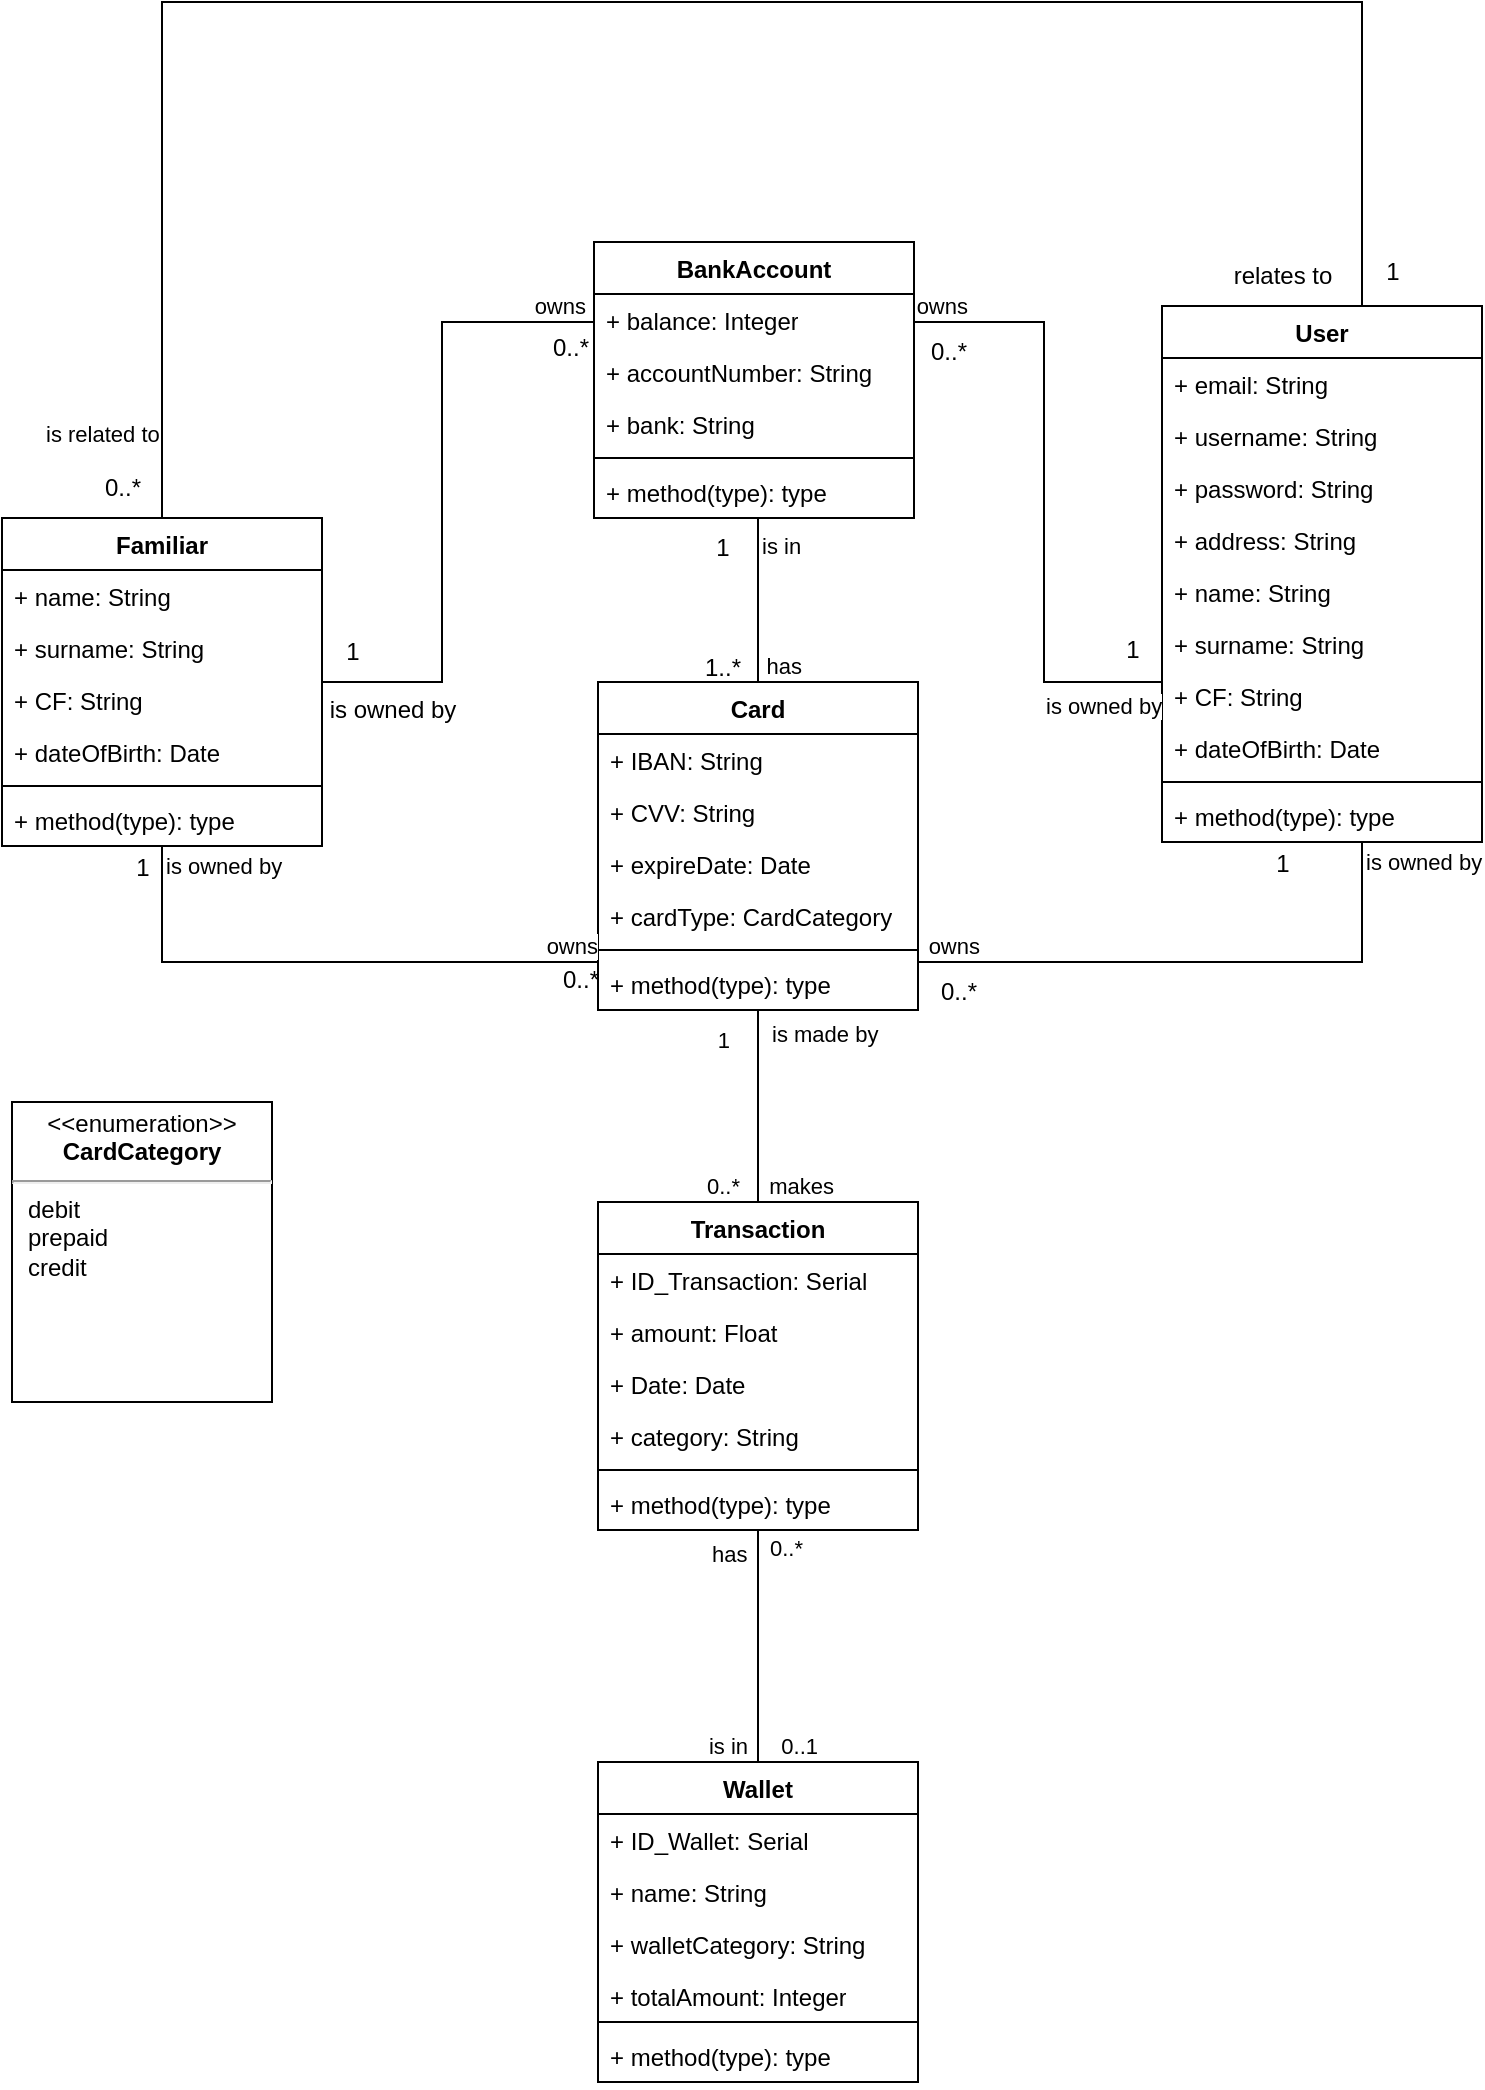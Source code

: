 <mxfile version="21.7.5" type="device">
  <diagram name="Pagina-1" id="V5ksIkCfvQu8_VufCoOh">
    <mxGraphModel dx="848" dy="1169" grid="1" gridSize="10" guides="1" tooltips="1" connect="1" arrows="1" fold="1" page="1" pageScale="1" pageWidth="827" pageHeight="1169" math="0" shadow="0">
      <root>
        <mxCell id="0" />
        <mxCell id="1" parent="0" />
        <mxCell id="AAI7ieODE616iLDU9Tso-13" value="Card" style="swimlane;fontStyle=1;align=center;verticalAlign=top;childLayout=stackLayout;horizontal=1;startSize=26;horizontalStack=0;resizeParent=1;resizeParentMax=0;resizeLast=0;collapsible=1;marginBottom=0;whiteSpace=wrap;html=1;" parent="1" vertex="1">
          <mxGeometry x="328" y="430.01" width="160" height="164" as="geometry">
            <mxRectangle x="334" y="480" width="70" height="30" as="alternateBounds" />
          </mxGeometry>
        </mxCell>
        <mxCell id="AAI7ieODE616iLDU9Tso-15" value="+ IBAN: String" style="text;strokeColor=none;fillColor=none;align=left;verticalAlign=top;spacingLeft=4;spacingRight=4;overflow=hidden;rotatable=0;points=[[0,0.5],[1,0.5]];portConstraint=eastwest;whiteSpace=wrap;html=1;" parent="AAI7ieODE616iLDU9Tso-13" vertex="1">
          <mxGeometry y="26" width="160" height="26" as="geometry" />
        </mxCell>
        <mxCell id="AAI7ieODE616iLDU9Tso-20" value="+ CVV: String" style="text;strokeColor=none;fillColor=none;align=left;verticalAlign=top;spacingLeft=4;spacingRight=4;overflow=hidden;rotatable=0;points=[[0,0.5],[1,0.5]];portConstraint=eastwest;whiteSpace=wrap;html=1;" parent="AAI7ieODE616iLDU9Tso-13" vertex="1">
          <mxGeometry y="52" width="160" height="26" as="geometry" />
        </mxCell>
        <mxCell id="AAI7ieODE616iLDU9Tso-21" value="+ expireDate: Date" style="text;strokeColor=none;fillColor=none;align=left;verticalAlign=top;spacingLeft=4;spacingRight=4;overflow=hidden;rotatable=0;points=[[0,0.5],[1,0.5]];portConstraint=eastwest;whiteSpace=wrap;html=1;" parent="AAI7ieODE616iLDU9Tso-13" vertex="1">
          <mxGeometry y="78" width="160" height="26" as="geometry" />
        </mxCell>
        <mxCell id="EGEKE53pseGuUhWctbH0-3" value="+ cardType: CardCategory" style="text;strokeColor=none;fillColor=none;align=left;verticalAlign=top;spacingLeft=4;spacingRight=4;overflow=hidden;rotatable=0;points=[[0,0.5],[1,0.5]];portConstraint=eastwest;whiteSpace=wrap;html=1;" parent="AAI7ieODE616iLDU9Tso-13" vertex="1">
          <mxGeometry y="104" width="160" height="26" as="geometry" />
        </mxCell>
        <mxCell id="AAI7ieODE616iLDU9Tso-17" value="" style="line;strokeWidth=1;fillColor=none;align=left;verticalAlign=middle;spacingTop=-1;spacingLeft=3;spacingRight=3;rotatable=0;labelPosition=right;points=[];portConstraint=eastwest;strokeColor=inherit;" parent="AAI7ieODE616iLDU9Tso-13" vertex="1">
          <mxGeometry y="130" width="160" height="8" as="geometry" />
        </mxCell>
        <mxCell id="AAI7ieODE616iLDU9Tso-18" value="+ method(type): type" style="text;strokeColor=none;fillColor=none;align=left;verticalAlign=top;spacingLeft=4;spacingRight=4;overflow=hidden;rotatable=0;points=[[0,0.5],[1,0.5]];portConstraint=eastwest;whiteSpace=wrap;html=1;" parent="AAI7ieODE616iLDU9Tso-13" vertex="1">
          <mxGeometry y="138" width="160" height="26" as="geometry" />
        </mxCell>
        <mxCell id="AAI7ieODE616iLDU9Tso-22" value="Wallet" style="swimlane;fontStyle=1;align=center;verticalAlign=top;childLayout=stackLayout;horizontal=1;startSize=26;horizontalStack=0;resizeParent=1;resizeParentMax=0;resizeLast=0;collapsible=1;marginBottom=0;whiteSpace=wrap;html=1;" parent="1" vertex="1">
          <mxGeometry x="328" y="970.0" width="160" height="160" as="geometry" />
        </mxCell>
        <mxCell id="AAI7ieODE616iLDU9Tso-23" value="+ ID_Wallet: Serial" style="text;strokeColor=none;fillColor=none;align=left;verticalAlign=top;spacingLeft=4;spacingRight=4;overflow=hidden;rotatable=0;points=[[0,0.5],[1,0.5]];portConstraint=eastwest;whiteSpace=wrap;html=1;" parent="AAI7ieODE616iLDU9Tso-22" vertex="1">
          <mxGeometry y="26" width="160" height="26" as="geometry" />
        </mxCell>
        <mxCell id="kBO4bU-OnewzTs1eCNF8-2" value="+ name: String" style="text;strokeColor=none;fillColor=none;align=left;verticalAlign=top;spacingLeft=4;spacingRight=4;overflow=hidden;rotatable=0;points=[[0,0.5],[1,0.5]];portConstraint=eastwest;whiteSpace=wrap;html=1;" parent="AAI7ieODE616iLDU9Tso-22" vertex="1">
          <mxGeometry y="52" width="160" height="26" as="geometry" />
        </mxCell>
        <mxCell id="AAI7ieODE616iLDU9Tso-24" value="+ walletCategory: String" style="text;strokeColor=none;fillColor=none;align=left;verticalAlign=top;spacingLeft=4;spacingRight=4;overflow=hidden;rotatable=0;points=[[0,0.5],[1,0.5]];portConstraint=eastwest;whiteSpace=wrap;html=1;" parent="AAI7ieODE616iLDU9Tso-22" vertex="1">
          <mxGeometry y="78" width="160" height="26" as="geometry" />
        </mxCell>
        <mxCell id="AAI7ieODE616iLDU9Tso-25" value="+ totalAmount: Integer" style="text;strokeColor=none;fillColor=none;align=left;verticalAlign=top;spacingLeft=4;spacingRight=4;overflow=hidden;rotatable=0;points=[[0,0.5],[1,0.5]];portConstraint=eastwest;whiteSpace=wrap;html=1;" parent="AAI7ieODE616iLDU9Tso-22" vertex="1">
          <mxGeometry y="104" width="160" height="22" as="geometry" />
        </mxCell>
        <mxCell id="AAI7ieODE616iLDU9Tso-28" value="" style="line;strokeWidth=1;fillColor=none;align=left;verticalAlign=middle;spacingTop=-1;spacingLeft=3;spacingRight=3;rotatable=0;labelPosition=right;points=[];portConstraint=eastwest;strokeColor=inherit;" parent="AAI7ieODE616iLDU9Tso-22" vertex="1">
          <mxGeometry y="126" width="160" height="8" as="geometry" />
        </mxCell>
        <mxCell id="AAI7ieODE616iLDU9Tso-29" value="+ method(type): type" style="text;strokeColor=none;fillColor=none;align=left;verticalAlign=top;spacingLeft=4;spacingRight=4;overflow=hidden;rotatable=0;points=[[0,0.5],[1,0.5]];portConstraint=eastwest;whiteSpace=wrap;html=1;" parent="AAI7ieODE616iLDU9Tso-22" vertex="1">
          <mxGeometry y="134" width="160" height="26" as="geometry" />
        </mxCell>
        <mxCell id="RBvPQlMyHcQg-AkLouZK-31" value="Transaction" style="swimlane;fontStyle=1;align=center;verticalAlign=top;childLayout=stackLayout;horizontal=1;startSize=26;horizontalStack=0;resizeParent=1;resizeParentMax=0;resizeLast=0;collapsible=1;marginBottom=0;whiteSpace=wrap;html=1;" parent="1" vertex="1">
          <mxGeometry x="328" y="690" width="160" height="164" as="geometry">
            <mxRectangle x="334" y="480" width="70" height="30" as="alternateBounds" />
          </mxGeometry>
        </mxCell>
        <mxCell id="RBvPQlMyHcQg-AkLouZK-32" value="+ ID_Transaction: Serial" style="text;strokeColor=none;fillColor=none;align=left;verticalAlign=top;spacingLeft=4;spacingRight=4;overflow=hidden;rotatable=0;points=[[0,0.5],[1,0.5]];portConstraint=eastwest;whiteSpace=wrap;html=1;" parent="RBvPQlMyHcQg-AkLouZK-31" vertex="1">
          <mxGeometry y="26" width="160" height="26" as="geometry" />
        </mxCell>
        <mxCell id="kBO4bU-OnewzTs1eCNF8-1" value="+ amount: Float" style="text;strokeColor=none;fillColor=none;align=left;verticalAlign=top;spacingLeft=4;spacingRight=4;overflow=hidden;rotatable=0;points=[[0,0.5],[1,0.5]];portConstraint=eastwest;whiteSpace=wrap;html=1;" parent="RBvPQlMyHcQg-AkLouZK-31" vertex="1">
          <mxGeometry y="52" width="160" height="26" as="geometry" />
        </mxCell>
        <mxCell id="RBvPQlMyHcQg-AkLouZK-33" value="+ Date: Date" style="text;strokeColor=none;fillColor=none;align=left;verticalAlign=top;spacingLeft=4;spacingRight=4;overflow=hidden;rotatable=0;points=[[0,0.5],[1,0.5]];portConstraint=eastwest;whiteSpace=wrap;html=1;" parent="RBvPQlMyHcQg-AkLouZK-31" vertex="1">
          <mxGeometry y="78" width="160" height="26" as="geometry" />
        </mxCell>
        <mxCell id="0wrzQk6284Li0RvRmJyz-1" value="+ category: String" style="text;strokeColor=none;fillColor=none;align=left;verticalAlign=top;spacingLeft=4;spacingRight=4;overflow=hidden;rotatable=0;points=[[0,0.5],[1,0.5]];portConstraint=eastwest;whiteSpace=wrap;html=1;" parent="RBvPQlMyHcQg-AkLouZK-31" vertex="1">
          <mxGeometry y="104" width="160" height="26" as="geometry" />
        </mxCell>
        <mxCell id="RBvPQlMyHcQg-AkLouZK-37" value="" style="line;strokeWidth=1;fillColor=none;align=left;verticalAlign=middle;spacingTop=-1;spacingLeft=3;spacingRight=3;rotatable=0;labelPosition=right;points=[];portConstraint=eastwest;strokeColor=inherit;" parent="RBvPQlMyHcQg-AkLouZK-31" vertex="1">
          <mxGeometry y="130" width="160" height="8" as="geometry" />
        </mxCell>
        <mxCell id="RBvPQlMyHcQg-AkLouZK-38" value="+ method(type): type" style="text;strokeColor=none;fillColor=none;align=left;verticalAlign=top;spacingLeft=4;spacingRight=4;overflow=hidden;rotatable=0;points=[[0,0.5],[1,0.5]];portConstraint=eastwest;whiteSpace=wrap;html=1;" parent="RBvPQlMyHcQg-AkLouZK-31" vertex="1">
          <mxGeometry y="138" width="160" height="26" as="geometry" />
        </mxCell>
        <mxCell id="b4oZFLutdMUwWJEWLN6i-5" value="" style="endArrow=none;html=1;edgeStyle=orthogonalEdgeStyle;rounded=0;" parent="1" source="AAI7ieODE616iLDU9Tso-13" target="RBvPQlMyHcQg-AkLouZK-31" edge="1">
          <mxGeometry relative="1" as="geometry">
            <mxPoint x="409" y="650" as="sourcePoint" />
            <mxPoint x="559" y="468.5" as="targetPoint" />
            <Array as="points" />
          </mxGeometry>
        </mxCell>
        <mxCell id="b4oZFLutdMUwWJEWLN6i-6" value="is made by" style="edgeLabel;resizable=0;html=1;align=left;verticalAlign=bottom;" parent="b4oZFLutdMUwWJEWLN6i-5" connectable="0" vertex="1">
          <mxGeometry x="-1" relative="1" as="geometry">
            <mxPoint x="5" y="20" as="offset" />
          </mxGeometry>
        </mxCell>
        <mxCell id="b4oZFLutdMUwWJEWLN6i-7" value="makes" style="edgeLabel;resizable=0;html=1;align=right;verticalAlign=bottom;" parent="b4oZFLutdMUwWJEWLN6i-5" connectable="0" vertex="1">
          <mxGeometry x="1" relative="1" as="geometry">
            <mxPoint x="38" as="offset" />
          </mxGeometry>
        </mxCell>
        <mxCell id="b4oZFLutdMUwWJEWLN6i-8" value="" style="endArrow=none;html=1;edgeStyle=orthogonalEdgeStyle;rounded=0;" parent="1" source="RBvPQlMyHcQg-AkLouZK-31" target="AAI7ieODE616iLDU9Tso-22" edge="1">
          <mxGeometry relative="1" as="geometry">
            <mxPoint x="229.5" y="850.0" as="sourcePoint" />
            <mxPoint x="360.5" y="850.0" as="targetPoint" />
          </mxGeometry>
        </mxCell>
        <mxCell id="b4oZFLutdMUwWJEWLN6i-9" value="has" style="edgeLabel;resizable=0;html=1;align=left;verticalAlign=bottom;" parent="b4oZFLutdMUwWJEWLN6i-8" connectable="0" vertex="1">
          <mxGeometry x="-1" relative="1" as="geometry">
            <mxPoint x="-25" y="20" as="offset" />
          </mxGeometry>
        </mxCell>
        <mxCell id="b4oZFLutdMUwWJEWLN6i-10" value="is in" style="edgeLabel;resizable=0;html=1;align=right;verticalAlign=bottom;" parent="b4oZFLutdMUwWJEWLN6i-8" connectable="0" vertex="1">
          <mxGeometry x="1" relative="1" as="geometry">
            <mxPoint x="-5" as="offset" />
          </mxGeometry>
        </mxCell>
        <mxCell id="b4oZFLutdMUwWJEWLN6i-23" value="0..*" style="edgeLabel;resizable=0;html=1;align=right;verticalAlign=bottom;" parent="1" connectable="0" vertex="1">
          <mxGeometry x="399.0" y="690" as="geometry" />
        </mxCell>
        <mxCell id="b4oZFLutdMUwWJEWLN6i-24" value="1" style="edgeLabel;resizable=0;html=1;align=right;verticalAlign=bottom;" parent="1" connectable="0" vertex="1">
          <mxGeometry x="399.0" y="610" as="geometry">
            <mxPoint x="-5" y="7" as="offset" />
          </mxGeometry>
        </mxCell>
        <mxCell id="b4oZFLutdMUwWJEWLN6i-25" value="0..1" style="edgeLabel;resizable=0;html=1;align=right;verticalAlign=bottom;" parent="1" connectable="0" vertex="1">
          <mxGeometry x="438.5" y="970.0" as="geometry" />
        </mxCell>
        <mxCell id="b4oZFLutdMUwWJEWLN6i-26" value="0..*" style="edgeLabel;resizable=0;html=1;align=left;verticalAlign=bottom;" parent="1" connectable="0" vertex="1">
          <mxGeometry x="411.5" y="871.5" as="geometry" />
        </mxCell>
        <mxCell id="EGEKE53pseGuUhWctbH0-4" value="&lt;p style=&quot;margin:0px;margin-top:4px;text-align:center;&quot;&gt;&amp;lt;&amp;lt;enumeration&amp;gt;&amp;gt;&lt;br&gt;&lt;b&gt;CardCategory&lt;/b&gt;&lt;/p&gt;&lt;hr&gt;&lt;p style=&quot;margin:0px;margin-left:8px;text-align:left;&quot;&gt;debit&lt;/p&gt;&lt;p style=&quot;margin:0px;margin-left:8px;text-align:left;&quot;&gt;prepaid&lt;/p&gt;&lt;p style=&quot;margin:0px;margin-left:8px;text-align:left;&quot;&gt;credit&lt;/p&gt;&lt;p style=&quot;margin:0px;margin-left:8px;text-align:left;&quot;&gt;&lt;br&gt;&lt;/p&gt;" style="shape=rect;html=1;overflow=fill;whiteSpace=wrap;" parent="1" vertex="1">
          <mxGeometry x="35" y="640" width="130" height="150" as="geometry" />
        </mxCell>
        <mxCell id="33SEwPihW6J2Dh9Cqzwo-4" value="BankAccount" style="swimlane;fontStyle=1;align=center;verticalAlign=top;childLayout=stackLayout;horizontal=1;startSize=26;horizontalStack=0;resizeParent=1;resizeParentMax=0;resizeLast=0;collapsible=1;marginBottom=0;whiteSpace=wrap;html=1;" vertex="1" parent="1">
          <mxGeometry x="326" y="210" width="160" height="138" as="geometry">
            <mxRectangle x="334" y="480" width="70" height="30" as="alternateBounds" />
          </mxGeometry>
        </mxCell>
        <mxCell id="33SEwPihW6J2Dh9Cqzwo-5" value="+ balance: Integer" style="text;strokeColor=none;fillColor=none;align=left;verticalAlign=top;spacingLeft=4;spacingRight=4;overflow=hidden;rotatable=0;points=[[0,0.5],[1,0.5]];portConstraint=eastwest;whiteSpace=wrap;html=1;" vertex="1" parent="33SEwPihW6J2Dh9Cqzwo-4">
          <mxGeometry y="26" width="160" height="26" as="geometry" />
        </mxCell>
        <mxCell id="33SEwPihW6J2Dh9Cqzwo-6" value="+ accountNumber: String" style="text;strokeColor=none;fillColor=none;align=left;verticalAlign=top;spacingLeft=4;spacingRight=4;overflow=hidden;rotatable=0;points=[[0,0.5],[1,0.5]];portConstraint=eastwest;whiteSpace=wrap;html=1;" vertex="1" parent="33SEwPihW6J2Dh9Cqzwo-4">
          <mxGeometry y="52" width="160" height="26" as="geometry" />
        </mxCell>
        <mxCell id="33SEwPihW6J2Dh9Cqzwo-7" value="+ bank: String" style="text;strokeColor=none;fillColor=none;align=left;verticalAlign=top;spacingLeft=4;spacingRight=4;overflow=hidden;rotatable=0;points=[[0,0.5],[1,0.5]];portConstraint=eastwest;whiteSpace=wrap;html=1;" vertex="1" parent="33SEwPihW6J2Dh9Cqzwo-4">
          <mxGeometry y="78" width="160" height="26" as="geometry" />
        </mxCell>
        <mxCell id="33SEwPihW6J2Dh9Cqzwo-8" value="" style="line;strokeWidth=1;fillColor=none;align=left;verticalAlign=middle;spacingTop=-1;spacingLeft=3;spacingRight=3;rotatable=0;labelPosition=right;points=[];portConstraint=eastwest;strokeColor=inherit;" vertex="1" parent="33SEwPihW6J2Dh9Cqzwo-4">
          <mxGeometry y="104" width="160" height="8" as="geometry" />
        </mxCell>
        <mxCell id="33SEwPihW6J2Dh9Cqzwo-9" value="+ method(type): type" style="text;strokeColor=none;fillColor=none;align=left;verticalAlign=top;spacingLeft=4;spacingRight=4;overflow=hidden;rotatable=0;points=[[0,0.5],[1,0.5]];portConstraint=eastwest;whiteSpace=wrap;html=1;" vertex="1" parent="33SEwPihW6J2Dh9Cqzwo-4">
          <mxGeometry y="112" width="160" height="26" as="geometry" />
        </mxCell>
        <mxCell id="33SEwPihW6J2Dh9Cqzwo-23" value="User" style="swimlane;fontStyle=1;align=center;verticalAlign=top;childLayout=stackLayout;horizontal=1;startSize=26;horizontalStack=0;resizeParent=1;resizeParentMax=0;resizeLast=0;collapsible=1;marginBottom=0;whiteSpace=wrap;html=1;" vertex="1" parent="1">
          <mxGeometry x="610" y="242" width="160" height="268" as="geometry" />
        </mxCell>
        <mxCell id="33SEwPihW6J2Dh9Cqzwo-24" value="+ email: String" style="text;strokeColor=none;fillColor=none;align=left;verticalAlign=top;spacingLeft=4;spacingRight=4;overflow=hidden;rotatable=0;points=[[0,0.5],[1,0.5]];portConstraint=eastwest;whiteSpace=wrap;html=1;" vertex="1" parent="33SEwPihW6J2Dh9Cqzwo-23">
          <mxGeometry y="26" width="160" height="26" as="geometry" />
        </mxCell>
        <mxCell id="33SEwPihW6J2Dh9Cqzwo-25" value="+ username: String" style="text;strokeColor=none;fillColor=none;align=left;verticalAlign=top;spacingLeft=4;spacingRight=4;overflow=hidden;rotatable=0;points=[[0,0.5],[1,0.5]];portConstraint=eastwest;whiteSpace=wrap;html=1;" vertex="1" parent="33SEwPihW6J2Dh9Cqzwo-23">
          <mxGeometry y="52" width="160" height="26" as="geometry" />
        </mxCell>
        <mxCell id="33SEwPihW6J2Dh9Cqzwo-40" value="+ password: String" style="text;strokeColor=none;fillColor=none;align=left;verticalAlign=top;spacingLeft=4;spacingRight=4;overflow=hidden;rotatable=0;points=[[0,0.5],[1,0.5]];portConstraint=eastwest;whiteSpace=wrap;html=1;" vertex="1" parent="33SEwPihW6J2Dh9Cqzwo-23">
          <mxGeometry y="78" width="160" height="26" as="geometry" />
        </mxCell>
        <mxCell id="33SEwPihW6J2Dh9Cqzwo-27" value="+ address: String" style="text;strokeColor=none;fillColor=none;align=left;verticalAlign=top;spacingLeft=4;spacingRight=4;overflow=hidden;rotatable=0;points=[[0,0.5],[1,0.5]];portConstraint=eastwest;whiteSpace=wrap;html=1;" vertex="1" parent="33SEwPihW6J2Dh9Cqzwo-23">
          <mxGeometry y="104" width="160" height="26" as="geometry" />
        </mxCell>
        <mxCell id="33SEwPihW6J2Dh9Cqzwo-33" value="+ name: String" style="text;strokeColor=none;fillColor=none;align=left;verticalAlign=top;spacingLeft=4;spacingRight=4;overflow=hidden;rotatable=0;points=[[0,0.5],[1,0.5]];portConstraint=eastwest;whiteSpace=wrap;html=1;" vertex="1" parent="33SEwPihW6J2Dh9Cqzwo-23">
          <mxGeometry y="130" width="160" height="26" as="geometry" />
        </mxCell>
        <mxCell id="33SEwPihW6J2Dh9Cqzwo-34" value="+ surname: String" style="text;strokeColor=none;fillColor=none;align=left;verticalAlign=top;spacingLeft=4;spacingRight=4;overflow=hidden;rotatable=0;points=[[0,0.5],[1,0.5]];portConstraint=eastwest;whiteSpace=wrap;html=1;" vertex="1" parent="33SEwPihW6J2Dh9Cqzwo-23">
          <mxGeometry y="156" width="160" height="26" as="geometry" />
        </mxCell>
        <mxCell id="33SEwPihW6J2Dh9Cqzwo-35" value="+ CF: String" style="text;strokeColor=none;fillColor=none;align=left;verticalAlign=top;spacingLeft=4;spacingRight=4;overflow=hidden;rotatable=0;points=[[0,0.5],[1,0.5]];portConstraint=eastwest;whiteSpace=wrap;html=1;" vertex="1" parent="33SEwPihW6J2Dh9Cqzwo-23">
          <mxGeometry y="182" width="160" height="26" as="geometry" />
        </mxCell>
        <mxCell id="33SEwPihW6J2Dh9Cqzwo-36" value="+ dateOfBirth: Date" style="text;strokeColor=none;fillColor=none;align=left;verticalAlign=top;spacingLeft=4;spacingRight=4;overflow=hidden;rotatable=0;points=[[0,0.5],[1,0.5]];portConstraint=eastwest;whiteSpace=wrap;html=1;" vertex="1" parent="33SEwPihW6J2Dh9Cqzwo-23">
          <mxGeometry y="208" width="160" height="26" as="geometry" />
        </mxCell>
        <mxCell id="33SEwPihW6J2Dh9Cqzwo-28" value="" style="line;strokeWidth=1;fillColor=none;align=left;verticalAlign=middle;spacingTop=-1;spacingLeft=3;spacingRight=3;rotatable=0;labelPosition=right;points=[];portConstraint=eastwest;strokeColor=inherit;" vertex="1" parent="33SEwPihW6J2Dh9Cqzwo-23">
          <mxGeometry y="234" width="160" height="8" as="geometry" />
        </mxCell>
        <mxCell id="33SEwPihW6J2Dh9Cqzwo-29" value="+ method(type): type" style="text;strokeColor=none;fillColor=none;align=left;verticalAlign=top;spacingLeft=4;spacingRight=4;overflow=hidden;rotatable=0;points=[[0,0.5],[1,0.5]];portConstraint=eastwest;whiteSpace=wrap;html=1;" vertex="1" parent="33SEwPihW6J2Dh9Cqzwo-23">
          <mxGeometry y="242" width="160" height="26" as="geometry" />
        </mxCell>
        <mxCell id="33SEwPihW6J2Dh9Cqzwo-30" value="Familiar" style="swimlane;fontStyle=1;align=center;verticalAlign=top;childLayout=stackLayout;horizontal=1;startSize=26;horizontalStack=0;resizeParent=1;resizeParentMax=0;resizeLast=0;collapsible=1;marginBottom=0;whiteSpace=wrap;html=1;" vertex="1" parent="1">
          <mxGeometry x="30" y="348" width="160" height="164" as="geometry" />
        </mxCell>
        <mxCell id="33SEwPihW6J2Dh9Cqzwo-26" value="+ name: String" style="text;strokeColor=none;fillColor=none;align=left;verticalAlign=top;spacingLeft=4;spacingRight=4;overflow=hidden;rotatable=0;points=[[0,0.5],[1,0.5]];portConstraint=eastwest;whiteSpace=wrap;html=1;" vertex="1" parent="33SEwPihW6J2Dh9Cqzwo-30">
          <mxGeometry y="26" width="160" height="26" as="geometry" />
        </mxCell>
        <mxCell id="33SEwPihW6J2Dh9Cqzwo-45" value="+ surname: String" style="text;strokeColor=none;fillColor=none;align=left;verticalAlign=top;spacingLeft=4;spacingRight=4;overflow=hidden;rotatable=0;points=[[0,0.5],[1,0.5]];portConstraint=eastwest;whiteSpace=wrap;html=1;" vertex="1" parent="33SEwPihW6J2Dh9Cqzwo-30">
          <mxGeometry y="52" width="160" height="26" as="geometry" />
        </mxCell>
        <mxCell id="33SEwPihW6J2Dh9Cqzwo-44" value="+ CF: String" style="text;strokeColor=none;fillColor=none;align=left;verticalAlign=top;spacingLeft=4;spacingRight=4;overflow=hidden;rotatable=0;points=[[0,0.5],[1,0.5]];portConstraint=eastwest;whiteSpace=wrap;html=1;" vertex="1" parent="33SEwPihW6J2Dh9Cqzwo-30">
          <mxGeometry y="78" width="160" height="26" as="geometry" />
        </mxCell>
        <mxCell id="33SEwPihW6J2Dh9Cqzwo-41" value="+ dateOfBirth: Date" style="text;strokeColor=none;fillColor=none;align=left;verticalAlign=top;spacingLeft=4;spacingRight=4;overflow=hidden;rotatable=0;points=[[0,0.5],[1,0.5]];portConstraint=eastwest;whiteSpace=wrap;html=1;" vertex="1" parent="33SEwPihW6J2Dh9Cqzwo-30">
          <mxGeometry y="104" width="160" height="26" as="geometry" />
        </mxCell>
        <mxCell id="33SEwPihW6J2Dh9Cqzwo-31" value="" style="line;strokeWidth=1;fillColor=none;align=left;verticalAlign=middle;spacingTop=-1;spacingLeft=3;spacingRight=3;rotatable=0;labelPosition=right;points=[];portConstraint=eastwest;strokeColor=inherit;" vertex="1" parent="33SEwPihW6J2Dh9Cqzwo-30">
          <mxGeometry y="130" width="160" height="8" as="geometry" />
        </mxCell>
        <mxCell id="33SEwPihW6J2Dh9Cqzwo-32" value="+ method(type): type" style="text;strokeColor=none;fillColor=none;align=left;verticalAlign=top;spacingLeft=4;spacingRight=4;overflow=hidden;rotatable=0;points=[[0,0.5],[1,0.5]];portConstraint=eastwest;whiteSpace=wrap;html=1;" vertex="1" parent="33SEwPihW6J2Dh9Cqzwo-30">
          <mxGeometry y="138" width="160" height="26" as="geometry" />
        </mxCell>
        <mxCell id="33SEwPihW6J2Dh9Cqzwo-46" value="" style="endArrow=none;html=1;edgeStyle=orthogonalEdgeStyle;rounded=0;" edge="1" parent="1" source="33SEwPihW6J2Dh9Cqzwo-30" target="33SEwPihW6J2Dh9Cqzwo-23">
          <mxGeometry relative="1" as="geometry">
            <mxPoint x="330" y="480" as="sourcePoint" />
            <mxPoint x="680" y="100" as="targetPoint" />
            <Array as="points">
              <mxPoint x="110" y="90" />
              <mxPoint x="710" y="90" />
            </Array>
          </mxGeometry>
        </mxCell>
        <mxCell id="33SEwPihW6J2Dh9Cqzwo-47" value="is related to" style="edgeLabel;resizable=0;html=1;align=left;verticalAlign=bottom;" connectable="0" vertex="1" parent="33SEwPihW6J2Dh9Cqzwo-46">
          <mxGeometry x="-1" relative="1" as="geometry">
            <mxPoint x="-60" y="-34" as="offset" />
          </mxGeometry>
        </mxCell>
        <mxCell id="33SEwPihW6J2Dh9Cqzwo-49" value="0..*" style="text;html=1;align=center;verticalAlign=middle;resizable=0;points=[];autosize=1;strokeColor=none;fillColor=none;" vertex="1" parent="1">
          <mxGeometry x="70" y="318" width="40" height="30" as="geometry" />
        </mxCell>
        <mxCell id="33SEwPihW6J2Dh9Cqzwo-50" value="relates to" style="text;html=1;align=center;verticalAlign=middle;resizable=0;points=[];autosize=1;strokeColor=none;fillColor=none;" vertex="1" parent="1">
          <mxGeometry x="635" y="212" width="70" height="30" as="geometry" />
        </mxCell>
        <mxCell id="33SEwPihW6J2Dh9Cqzwo-52" value="1" style="text;html=1;align=center;verticalAlign=middle;resizable=0;points=[];autosize=1;strokeColor=none;fillColor=none;" vertex="1" parent="1">
          <mxGeometry x="710" y="210" width="30" height="30" as="geometry" />
        </mxCell>
        <mxCell id="33SEwPihW6J2Dh9Cqzwo-53" value="" style="endArrow=none;html=1;edgeStyle=orthogonalEdgeStyle;rounded=0;" edge="1" parent="1" source="33SEwPihW6J2Dh9Cqzwo-30" target="33SEwPihW6J2Dh9Cqzwo-4">
          <mxGeometry relative="1" as="geometry">
            <mxPoint x="330" y="570" as="sourcePoint" />
            <mxPoint x="200" y="600" as="targetPoint" />
            <Array as="points">
              <mxPoint x="250" y="430" />
              <mxPoint x="250" y="250" />
            </Array>
          </mxGeometry>
        </mxCell>
        <mxCell id="33SEwPihW6J2Dh9Cqzwo-55" value="owns" style="edgeLabel;resizable=0;html=1;align=right;verticalAlign=bottom;" connectable="0" vertex="1" parent="33SEwPihW6J2Dh9Cqzwo-53">
          <mxGeometry x="1" relative="1" as="geometry">
            <mxPoint x="-4" as="offset" />
          </mxGeometry>
        </mxCell>
        <mxCell id="33SEwPihW6J2Dh9Cqzwo-56" value="is owned by" style="text;html=1;align=center;verticalAlign=middle;resizable=0;points=[];autosize=1;strokeColor=none;fillColor=none;" vertex="1" parent="1">
          <mxGeometry x="180" y="429" width="90" height="30" as="geometry" />
        </mxCell>
        <mxCell id="33SEwPihW6J2Dh9Cqzwo-57" value="1" style="text;html=1;align=center;verticalAlign=middle;resizable=0;points=[];autosize=1;strokeColor=none;fillColor=none;" vertex="1" parent="1">
          <mxGeometry x="190" y="400.01" width="30" height="30" as="geometry" />
        </mxCell>
        <mxCell id="33SEwPihW6J2Dh9Cqzwo-58" value="0..*" style="text;html=1;align=center;verticalAlign=middle;resizable=0;points=[];autosize=1;strokeColor=none;fillColor=none;" vertex="1" parent="1">
          <mxGeometry x="293.5" y="248" width="40" height="30" as="geometry" />
        </mxCell>
        <mxCell id="33SEwPihW6J2Dh9Cqzwo-59" value="" style="endArrow=none;html=1;edgeStyle=orthogonalEdgeStyle;rounded=0;" edge="1" parent="1" source="33SEwPihW6J2Dh9Cqzwo-30" target="AAI7ieODE616iLDU9Tso-13">
          <mxGeometry relative="1" as="geometry">
            <mxPoint x="330" y="600" as="sourcePoint" />
            <mxPoint x="490" y="600" as="targetPoint" />
            <Array as="points">
              <mxPoint x="110" y="570" />
            </Array>
          </mxGeometry>
        </mxCell>
        <mxCell id="33SEwPihW6J2Dh9Cqzwo-60" value="is owned by" style="edgeLabel;resizable=0;html=1;align=left;verticalAlign=bottom;" connectable="0" vertex="1" parent="33SEwPihW6J2Dh9Cqzwo-59">
          <mxGeometry x="-1" relative="1" as="geometry">
            <mxPoint y="18" as="offset" />
          </mxGeometry>
        </mxCell>
        <mxCell id="33SEwPihW6J2Dh9Cqzwo-61" value="owns" style="edgeLabel;resizable=0;html=1;align=right;verticalAlign=bottom;" connectable="0" vertex="1" parent="33SEwPihW6J2Dh9Cqzwo-59">
          <mxGeometry x="1" relative="1" as="geometry" />
        </mxCell>
        <mxCell id="33SEwPihW6J2Dh9Cqzwo-62" value="1" style="text;html=1;align=center;verticalAlign=middle;resizable=0;points=[];autosize=1;strokeColor=none;fillColor=none;" vertex="1" parent="1">
          <mxGeometry x="85" y="508" width="30" height="30" as="geometry" />
        </mxCell>
        <mxCell id="33SEwPihW6J2Dh9Cqzwo-63" value="0..*" style="text;html=1;align=center;verticalAlign=middle;resizable=0;points=[];autosize=1;strokeColor=none;fillColor=none;" vertex="1" parent="1">
          <mxGeometry x="299" y="564.01" width="40" height="30" as="geometry" />
        </mxCell>
        <mxCell id="33SEwPihW6J2Dh9Cqzwo-64" value="" style="endArrow=none;html=1;edgeStyle=orthogonalEdgeStyle;rounded=0;" edge="1" parent="1" source="33SEwPihW6J2Dh9Cqzwo-23" target="33SEwPihW6J2Dh9Cqzwo-4">
          <mxGeometry relative="1" as="geometry">
            <mxPoint x="330" y="630" as="sourcePoint" />
            <mxPoint x="490" y="630" as="targetPoint" />
            <Array as="points">
              <mxPoint x="551" y="430" />
              <mxPoint x="551" y="250" />
            </Array>
          </mxGeometry>
        </mxCell>
        <mxCell id="33SEwPihW6J2Dh9Cqzwo-65" value="is owned by" style="edgeLabel;resizable=0;html=1;align=left;verticalAlign=bottom;" connectable="0" vertex="1" parent="33SEwPihW6J2Dh9Cqzwo-64">
          <mxGeometry x="-1" relative="1" as="geometry">
            <mxPoint x="-60" y="20" as="offset" />
          </mxGeometry>
        </mxCell>
        <mxCell id="33SEwPihW6J2Dh9Cqzwo-66" value="owns" style="edgeLabel;resizable=0;html=1;align=right;verticalAlign=bottom;" connectable="0" vertex="1" parent="33SEwPihW6J2Dh9Cqzwo-64">
          <mxGeometry x="1" relative="1" as="geometry">
            <mxPoint x="27" as="offset" />
          </mxGeometry>
        </mxCell>
        <mxCell id="33SEwPihW6J2Dh9Cqzwo-67" value="0..*" style="text;html=1;align=center;verticalAlign=middle;resizable=0;points=[];autosize=1;strokeColor=none;fillColor=none;" vertex="1" parent="1">
          <mxGeometry x="482.5" y="250" width="40" height="30" as="geometry" />
        </mxCell>
        <mxCell id="33SEwPihW6J2Dh9Cqzwo-68" value="1" style="text;html=1;align=center;verticalAlign=middle;resizable=0;points=[];autosize=1;strokeColor=none;fillColor=none;" vertex="1" parent="1">
          <mxGeometry x="580" y="399" width="30" height="30" as="geometry" />
        </mxCell>
        <mxCell id="33SEwPihW6J2Dh9Cqzwo-69" value="" style="endArrow=none;html=1;edgeStyle=orthogonalEdgeStyle;rounded=0;" edge="1" parent="1" source="33SEwPihW6J2Dh9Cqzwo-23" target="AAI7ieODE616iLDU9Tso-13">
          <mxGeometry relative="1" as="geometry">
            <mxPoint x="330" y="630" as="sourcePoint" />
            <mxPoint x="490" y="630" as="targetPoint" />
            <Array as="points">
              <mxPoint x="710" y="570" />
            </Array>
          </mxGeometry>
        </mxCell>
        <mxCell id="33SEwPihW6J2Dh9Cqzwo-70" value="is owned by" style="edgeLabel;resizable=0;html=1;align=left;verticalAlign=bottom;" connectable="0" vertex="1" parent="33SEwPihW6J2Dh9Cqzwo-69">
          <mxGeometry x="-1" relative="1" as="geometry">
            <mxPoint y="18" as="offset" />
          </mxGeometry>
        </mxCell>
        <mxCell id="33SEwPihW6J2Dh9Cqzwo-71" value="owns" style="edgeLabel;resizable=0;html=1;align=right;verticalAlign=bottom;" connectable="0" vertex="1" parent="33SEwPihW6J2Dh9Cqzwo-69">
          <mxGeometry x="1" relative="1" as="geometry">
            <mxPoint x="31" as="offset" />
          </mxGeometry>
        </mxCell>
        <mxCell id="33SEwPihW6J2Dh9Cqzwo-72" value="0..*" style="text;html=1;align=center;verticalAlign=middle;resizable=0;points=[];autosize=1;strokeColor=none;fillColor=none;" vertex="1" parent="1">
          <mxGeometry x="488" y="570" width="40" height="30" as="geometry" />
        </mxCell>
        <mxCell id="33SEwPihW6J2Dh9Cqzwo-73" value="1" style="text;html=1;align=center;verticalAlign=middle;resizable=0;points=[];autosize=1;strokeColor=none;fillColor=none;" vertex="1" parent="1">
          <mxGeometry x="655" y="506" width="30" height="30" as="geometry" />
        </mxCell>
        <mxCell id="33SEwPihW6J2Dh9Cqzwo-74" value="" style="endArrow=none;html=1;edgeStyle=orthogonalEdgeStyle;rounded=0;" edge="1" parent="1" source="33SEwPihW6J2Dh9Cqzwo-4" target="AAI7ieODE616iLDU9Tso-13">
          <mxGeometry relative="1" as="geometry">
            <mxPoint x="330" y="630" as="sourcePoint" />
            <mxPoint x="490" y="630" as="targetPoint" />
            <Array as="points">
              <mxPoint x="408" y="390" />
              <mxPoint x="408" y="390" />
            </Array>
          </mxGeometry>
        </mxCell>
        <mxCell id="33SEwPihW6J2Dh9Cqzwo-75" value="is in" style="edgeLabel;resizable=0;html=1;align=left;verticalAlign=bottom;" connectable="0" vertex="1" parent="33SEwPihW6J2Dh9Cqzwo-74">
          <mxGeometry x="-1" relative="1" as="geometry">
            <mxPoint y="22" as="offset" />
          </mxGeometry>
        </mxCell>
        <mxCell id="33SEwPihW6J2Dh9Cqzwo-76" value="has" style="edgeLabel;resizable=0;html=1;align=right;verticalAlign=bottom;" connectable="0" vertex="1" parent="33SEwPihW6J2Dh9Cqzwo-74">
          <mxGeometry x="1" relative="1" as="geometry">
            <mxPoint x="22" as="offset" />
          </mxGeometry>
        </mxCell>
        <mxCell id="33SEwPihW6J2Dh9Cqzwo-77" value="1" style="text;html=1;align=center;verticalAlign=middle;resizable=0;points=[];autosize=1;strokeColor=none;fillColor=none;" vertex="1" parent="1">
          <mxGeometry x="375" y="348" width="30" height="30" as="geometry" />
        </mxCell>
        <mxCell id="33SEwPihW6J2Dh9Cqzwo-78" value="1..*" style="text;html=1;align=center;verticalAlign=middle;resizable=0;points=[];autosize=1;strokeColor=none;fillColor=none;" vertex="1" parent="1">
          <mxGeometry x="370" y="408" width="40" height="30" as="geometry" />
        </mxCell>
      </root>
    </mxGraphModel>
  </diagram>
</mxfile>
